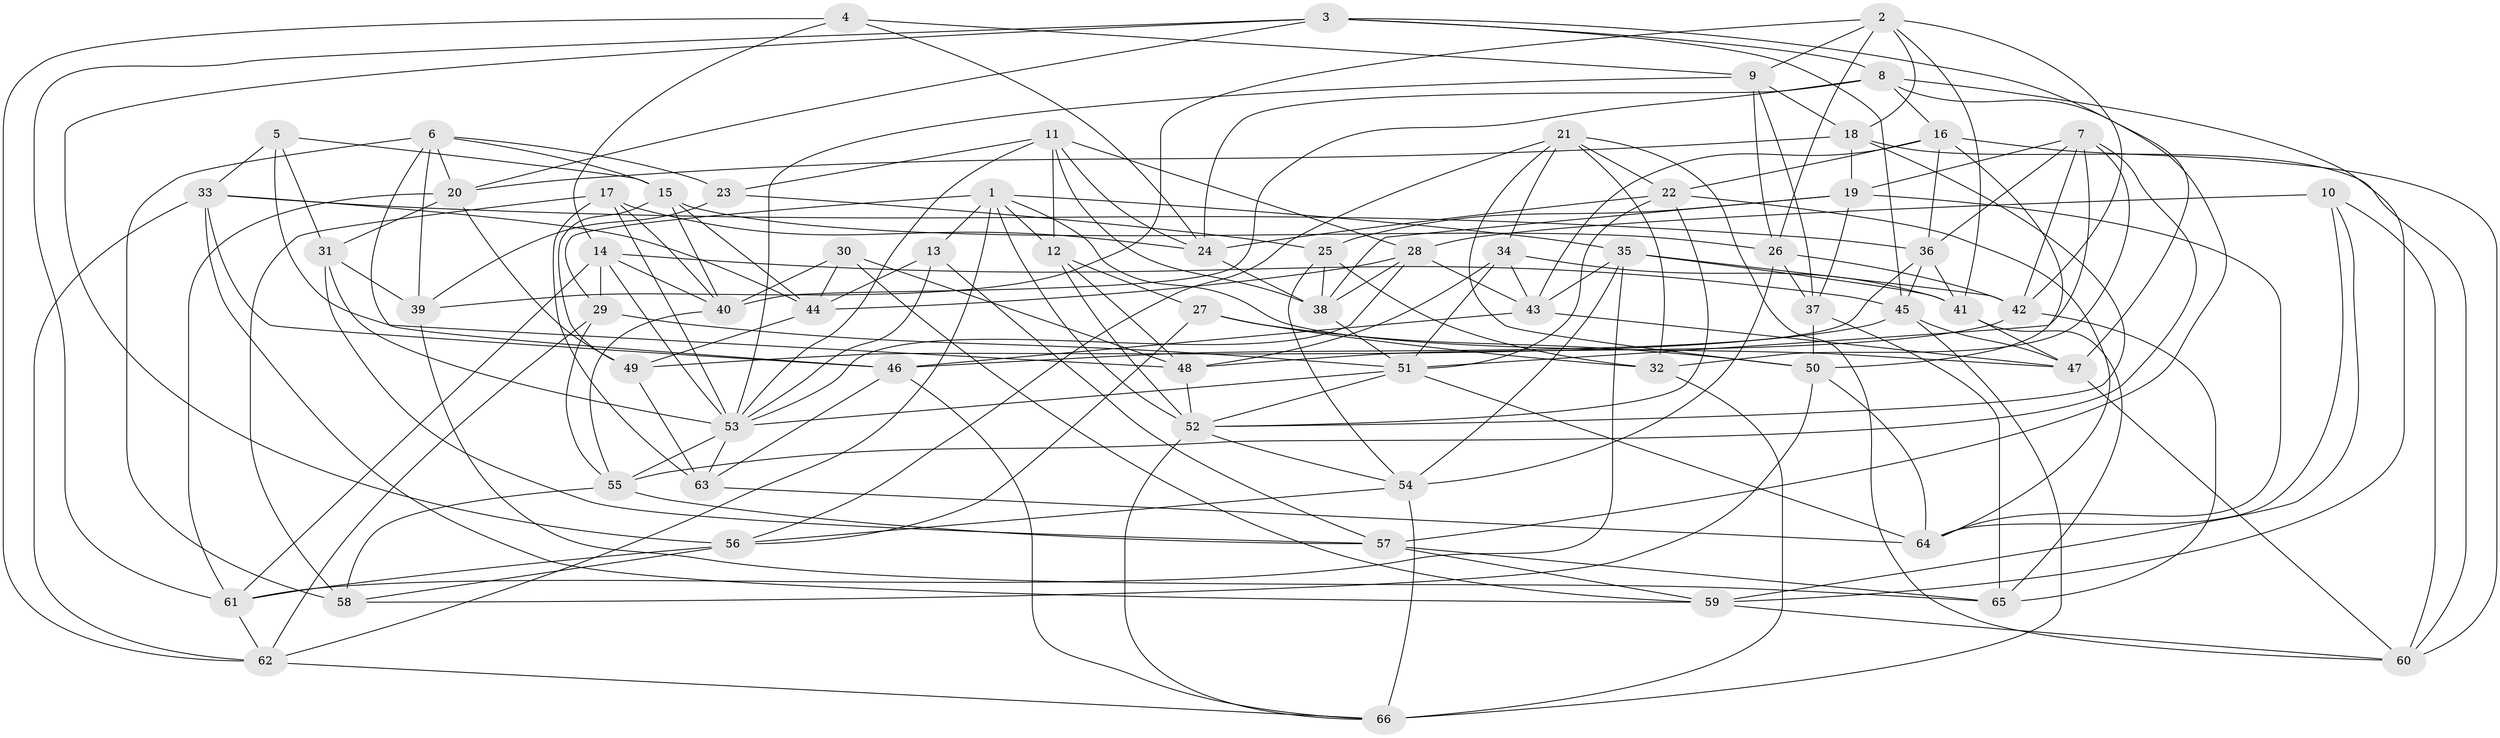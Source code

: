// original degree distribution, {4: 1.0}
// Generated by graph-tools (version 1.1) at 2025/26/03/09/25 03:26:51]
// undirected, 66 vertices, 189 edges
graph export_dot {
graph [start="1"]
  node [color=gray90,style=filled];
  1;
  2;
  3;
  4;
  5;
  6;
  7;
  8;
  9;
  10;
  11;
  12;
  13;
  14;
  15;
  16;
  17;
  18;
  19;
  20;
  21;
  22;
  23;
  24;
  25;
  26;
  27;
  28;
  29;
  30;
  31;
  32;
  33;
  34;
  35;
  36;
  37;
  38;
  39;
  40;
  41;
  42;
  43;
  44;
  45;
  46;
  47;
  48;
  49;
  50;
  51;
  52;
  53;
  54;
  55;
  56;
  57;
  58;
  59;
  60;
  61;
  62;
  63;
  64;
  65;
  66;
  1 -- 12 [weight=2.0];
  1 -- 13 [weight=1.0];
  1 -- 29 [weight=1.0];
  1 -- 35 [weight=1.0];
  1 -- 47 [weight=1.0];
  1 -- 52 [weight=1.0];
  1 -- 62 [weight=1.0];
  2 -- 9 [weight=1.0];
  2 -- 18 [weight=1.0];
  2 -- 26 [weight=1.0];
  2 -- 39 [weight=1.0];
  2 -- 41 [weight=1.0];
  2 -- 42 [weight=1.0];
  3 -- 8 [weight=1.0];
  3 -- 20 [weight=1.0];
  3 -- 45 [weight=1.0];
  3 -- 47 [weight=1.0];
  3 -- 56 [weight=1.0];
  3 -- 61 [weight=1.0];
  4 -- 9 [weight=1.0];
  4 -- 14 [weight=1.0];
  4 -- 24 [weight=1.0];
  4 -- 62 [weight=1.0];
  5 -- 15 [weight=1.0];
  5 -- 31 [weight=1.0];
  5 -- 33 [weight=1.0];
  5 -- 48 [weight=1.0];
  6 -- 15 [weight=1.0];
  6 -- 20 [weight=1.0];
  6 -- 23 [weight=1.0];
  6 -- 39 [weight=1.0];
  6 -- 46 [weight=1.0];
  6 -- 58 [weight=1.0];
  7 -- 19 [weight=1.0];
  7 -- 32 [weight=1.0];
  7 -- 36 [weight=1.0];
  7 -- 42 [weight=1.0];
  7 -- 51 [weight=1.0];
  7 -- 55 [weight=1.0];
  8 -- 16 [weight=1.0];
  8 -- 24 [weight=1.0];
  8 -- 40 [weight=1.0];
  8 -- 57 [weight=1.0];
  8 -- 59 [weight=1.0];
  9 -- 18 [weight=1.0];
  9 -- 26 [weight=1.0];
  9 -- 37 [weight=1.0];
  9 -- 53 [weight=1.0];
  10 -- 28 [weight=1.0];
  10 -- 59 [weight=1.0];
  10 -- 60 [weight=1.0];
  10 -- 64 [weight=1.0];
  11 -- 12 [weight=1.0];
  11 -- 23 [weight=1.0];
  11 -- 24 [weight=1.0];
  11 -- 28 [weight=1.0];
  11 -- 38 [weight=1.0];
  11 -- 53 [weight=1.0];
  12 -- 27 [weight=1.0];
  12 -- 48 [weight=1.0];
  12 -- 52 [weight=1.0];
  13 -- 44 [weight=1.0];
  13 -- 53 [weight=1.0];
  13 -- 57 [weight=1.0];
  14 -- 29 [weight=1.0];
  14 -- 40 [weight=1.0];
  14 -- 45 [weight=1.0];
  14 -- 53 [weight=1.0];
  14 -- 61 [weight=1.0];
  15 -- 26 [weight=1.0];
  15 -- 40 [weight=1.0];
  15 -- 44 [weight=1.0];
  15 -- 49 [weight=1.0];
  16 -- 22 [weight=1.0];
  16 -- 36 [weight=1.0];
  16 -- 43 [weight=1.0];
  16 -- 50 [weight=1.0];
  16 -- 60 [weight=1.0];
  17 -- 24 [weight=1.0];
  17 -- 40 [weight=1.0];
  17 -- 53 [weight=1.0];
  17 -- 58 [weight=2.0];
  17 -- 63 [weight=1.0];
  18 -- 19 [weight=1.0];
  18 -- 20 [weight=1.0];
  18 -- 52 [weight=1.0];
  18 -- 60 [weight=1.0];
  19 -- 25 [weight=1.0];
  19 -- 37 [weight=1.0];
  19 -- 38 [weight=1.0];
  19 -- 64 [weight=1.0];
  20 -- 31 [weight=1.0];
  20 -- 49 [weight=1.0];
  20 -- 61 [weight=1.0];
  21 -- 22 [weight=1.0];
  21 -- 32 [weight=1.0];
  21 -- 34 [weight=1.0];
  21 -- 50 [weight=1.0];
  21 -- 56 [weight=1.0];
  21 -- 60 [weight=1.0];
  22 -- 24 [weight=1.0];
  22 -- 51 [weight=1.0];
  22 -- 52 [weight=1.0];
  22 -- 64 [weight=1.0];
  23 -- 25 [weight=1.0];
  23 -- 39 [weight=1.0];
  24 -- 38 [weight=1.0];
  25 -- 32 [weight=2.0];
  25 -- 38 [weight=1.0];
  25 -- 54 [weight=1.0];
  26 -- 37 [weight=1.0];
  26 -- 42 [weight=1.0];
  26 -- 54 [weight=1.0];
  27 -- 32 [weight=1.0];
  27 -- 50 [weight=1.0];
  27 -- 56 [weight=1.0];
  28 -- 38 [weight=1.0];
  28 -- 43 [weight=1.0];
  28 -- 44 [weight=1.0];
  28 -- 53 [weight=1.0];
  29 -- 51 [weight=2.0];
  29 -- 55 [weight=1.0];
  29 -- 62 [weight=1.0];
  30 -- 40 [weight=1.0];
  30 -- 44 [weight=1.0];
  30 -- 48 [weight=1.0];
  30 -- 59 [weight=1.0];
  31 -- 39 [weight=2.0];
  31 -- 53 [weight=1.0];
  31 -- 57 [weight=1.0];
  32 -- 66 [weight=1.0];
  33 -- 36 [weight=1.0];
  33 -- 44 [weight=1.0];
  33 -- 46 [weight=1.0];
  33 -- 59 [weight=1.0];
  33 -- 62 [weight=1.0];
  34 -- 41 [weight=1.0];
  34 -- 43 [weight=1.0];
  34 -- 48 [weight=1.0];
  34 -- 51 [weight=2.0];
  35 -- 41 [weight=1.0];
  35 -- 42 [weight=1.0];
  35 -- 43 [weight=1.0];
  35 -- 54 [weight=1.0];
  35 -- 61 [weight=1.0];
  36 -- 41 [weight=1.0];
  36 -- 45 [weight=1.0];
  36 -- 49 [weight=1.0];
  37 -- 50 [weight=1.0];
  37 -- 65 [weight=2.0];
  38 -- 51 [weight=1.0];
  39 -- 65 [weight=1.0];
  40 -- 55 [weight=1.0];
  41 -- 47 [weight=1.0];
  41 -- 65 [weight=1.0];
  42 -- 48 [weight=1.0];
  42 -- 65 [weight=1.0];
  43 -- 46 [weight=1.0];
  43 -- 47 [weight=1.0];
  44 -- 49 [weight=1.0];
  45 -- 46 [weight=1.0];
  45 -- 47 [weight=1.0];
  45 -- 66 [weight=1.0];
  46 -- 63 [weight=1.0];
  46 -- 66 [weight=1.0];
  47 -- 60 [weight=1.0];
  48 -- 52 [weight=1.0];
  49 -- 63 [weight=2.0];
  50 -- 58 [weight=1.0];
  50 -- 64 [weight=1.0];
  51 -- 52 [weight=1.0];
  51 -- 53 [weight=1.0];
  51 -- 64 [weight=1.0];
  52 -- 54 [weight=1.0];
  52 -- 66 [weight=1.0];
  53 -- 55 [weight=1.0];
  53 -- 63 [weight=1.0];
  54 -- 56 [weight=1.0];
  54 -- 66 [weight=1.0];
  55 -- 57 [weight=1.0];
  55 -- 58 [weight=1.0];
  56 -- 58 [weight=1.0];
  56 -- 61 [weight=1.0];
  57 -- 59 [weight=1.0];
  57 -- 65 [weight=1.0];
  59 -- 60 [weight=1.0];
  61 -- 62 [weight=1.0];
  62 -- 66 [weight=1.0];
  63 -- 64 [weight=1.0];
}
